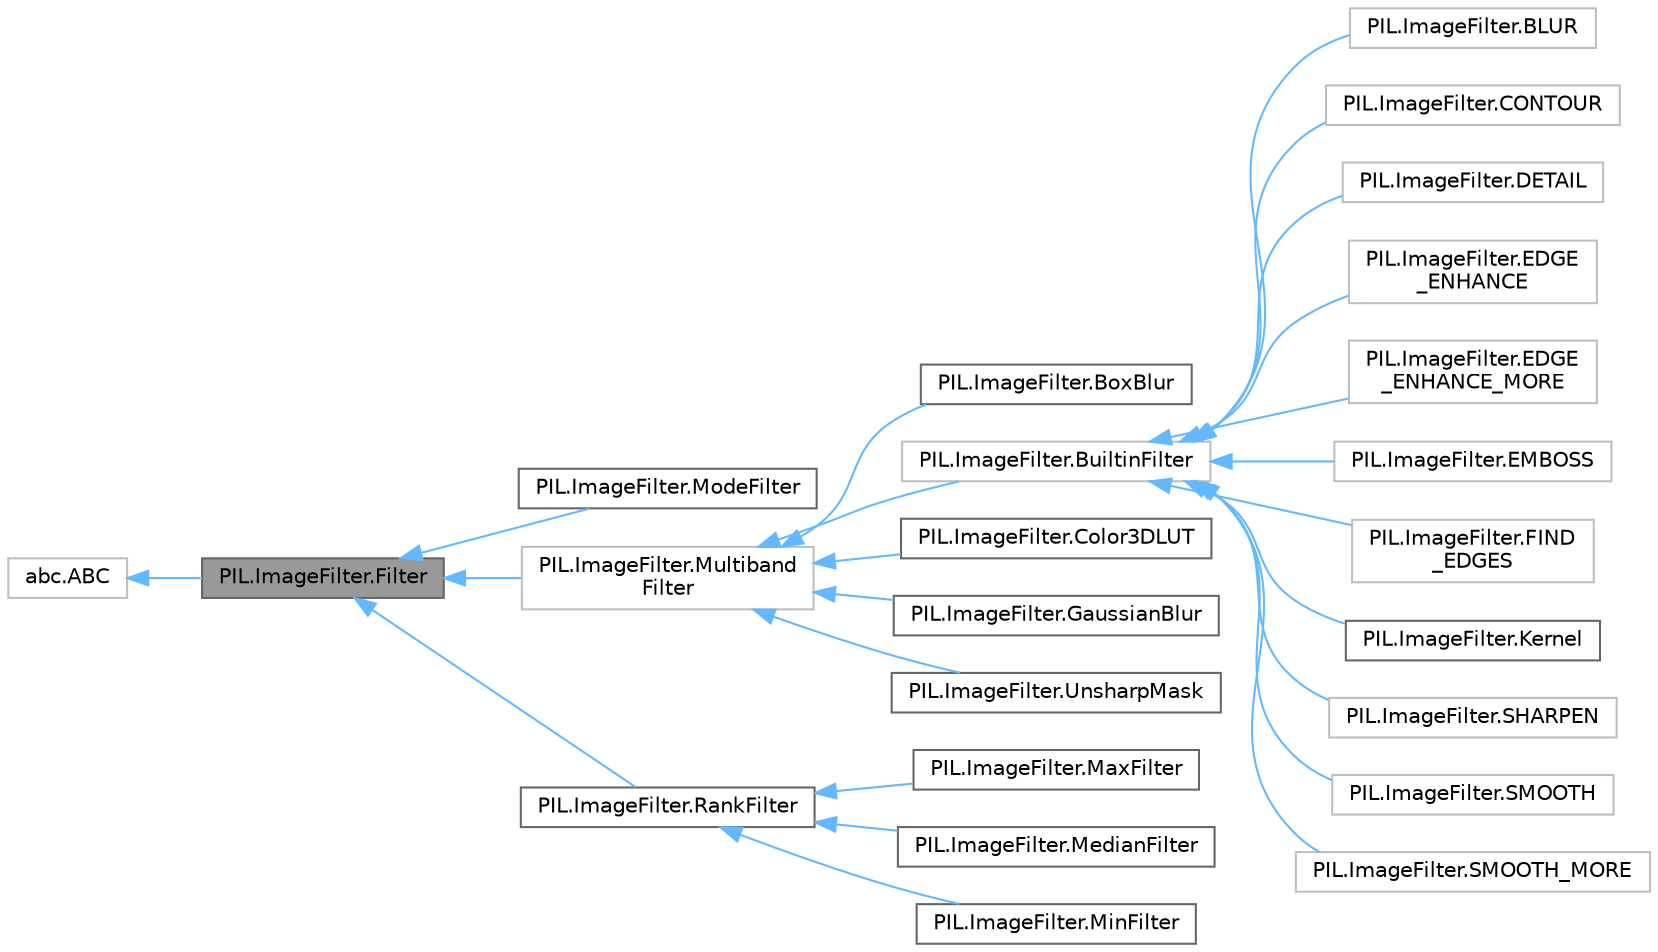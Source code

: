 digraph "PIL.ImageFilter.Filter"
{
 // LATEX_PDF_SIZE
  bgcolor="transparent";
  edge [fontname=Helvetica,fontsize=10,labelfontname=Helvetica,labelfontsize=10];
  node [fontname=Helvetica,fontsize=10,shape=box,height=0.2,width=0.4];
  rankdir="LR";
  Node1 [id="Node000001",label="PIL.ImageFilter.Filter",height=0.2,width=0.4,color="gray40", fillcolor="grey60", style="filled", fontcolor="black",tooltip=" "];
  Node2 -> Node1 [id="edge1_Node000001_Node000002",dir="back",color="steelblue1",style="solid",tooltip=" "];
  Node2 [id="Node000002",label="abc.ABC",height=0.2,width=0.4,color="grey75", fillcolor="white", style="filled",tooltip=" "];
  Node1 -> Node3 [id="edge2_Node000001_Node000003",dir="back",color="steelblue1",style="solid",tooltip=" "];
  Node3 [id="Node000003",label="PIL.ImageFilter.ModeFilter",height=0.2,width=0.4,color="gray40", fillcolor="white", style="filled",URL="$db/d41/classPIL_1_1ImageFilter_1_1ModeFilter.html",tooltip=" "];
  Node1 -> Node4 [id="edge3_Node000001_Node000004",dir="back",color="steelblue1",style="solid",tooltip=" "];
  Node4 [id="Node000004",label="PIL.ImageFilter.Multiband\lFilter",height=0.2,width=0.4,color="grey75", fillcolor="white", style="filled",URL="$d5/d00/classPIL_1_1ImageFilter_1_1MultibandFilter.html",tooltip=" "];
  Node4 -> Node5 [id="edge4_Node000004_Node000005",dir="back",color="steelblue1",style="solid",tooltip=" "];
  Node5 [id="Node000005",label="PIL.ImageFilter.BoxBlur",height=0.2,width=0.4,color="gray40", fillcolor="white", style="filled",URL="$da/d88/classPIL_1_1ImageFilter_1_1BoxBlur.html",tooltip=" "];
  Node4 -> Node6 [id="edge5_Node000004_Node000006",dir="back",color="steelblue1",style="solid",tooltip=" "];
  Node6 [id="Node000006",label="PIL.ImageFilter.BuiltinFilter",height=0.2,width=0.4,color="grey75", fillcolor="white", style="filled",URL="$d6/dd1/classPIL_1_1ImageFilter_1_1BuiltinFilter.html",tooltip=" "];
  Node6 -> Node7 [id="edge6_Node000006_Node000007",dir="back",color="steelblue1",style="solid",tooltip=" "];
  Node7 [id="Node000007",label="PIL.ImageFilter.BLUR",height=0.2,width=0.4,color="grey75", fillcolor="white", style="filled",URL="$d6/d55/classPIL_1_1ImageFilter_1_1BLUR.html",tooltip=" "];
  Node6 -> Node8 [id="edge7_Node000006_Node000008",dir="back",color="steelblue1",style="solid",tooltip=" "];
  Node8 [id="Node000008",label="PIL.ImageFilter.CONTOUR",height=0.2,width=0.4,color="grey75", fillcolor="white", style="filled",URL="$d7/d31/classPIL_1_1ImageFilter_1_1CONTOUR.html",tooltip=" "];
  Node6 -> Node9 [id="edge8_Node000006_Node000009",dir="back",color="steelblue1",style="solid",tooltip=" "];
  Node9 [id="Node000009",label="PIL.ImageFilter.DETAIL",height=0.2,width=0.4,color="grey75", fillcolor="white", style="filled",URL="$d2/d3d/classPIL_1_1ImageFilter_1_1DETAIL.html",tooltip=" "];
  Node6 -> Node10 [id="edge9_Node000006_Node000010",dir="back",color="steelblue1",style="solid",tooltip=" "];
  Node10 [id="Node000010",label="PIL.ImageFilter.EDGE\l_ENHANCE",height=0.2,width=0.4,color="grey75", fillcolor="white", style="filled",URL="$da/d37/classPIL_1_1ImageFilter_1_1EDGE__ENHANCE.html",tooltip=" "];
  Node6 -> Node11 [id="edge10_Node000006_Node000011",dir="back",color="steelblue1",style="solid",tooltip=" "];
  Node11 [id="Node000011",label="PIL.ImageFilter.EDGE\l_ENHANCE_MORE",height=0.2,width=0.4,color="grey75", fillcolor="white", style="filled",URL="$da/db7/classPIL_1_1ImageFilter_1_1EDGE__ENHANCE__MORE.html",tooltip=" "];
  Node6 -> Node12 [id="edge11_Node000006_Node000012",dir="back",color="steelblue1",style="solid",tooltip=" "];
  Node12 [id="Node000012",label="PIL.ImageFilter.EMBOSS",height=0.2,width=0.4,color="grey75", fillcolor="white", style="filled",URL="$d3/d54/classPIL_1_1ImageFilter_1_1EMBOSS.html",tooltip=" "];
  Node6 -> Node13 [id="edge12_Node000006_Node000013",dir="back",color="steelblue1",style="solid",tooltip=" "];
  Node13 [id="Node000013",label="PIL.ImageFilter.FIND\l_EDGES",height=0.2,width=0.4,color="grey75", fillcolor="white", style="filled",URL="$da/d95/classPIL_1_1ImageFilter_1_1FIND__EDGES.html",tooltip=" "];
  Node6 -> Node14 [id="edge13_Node000006_Node000014",dir="back",color="steelblue1",style="solid",tooltip=" "];
  Node14 [id="Node000014",label="PIL.ImageFilter.Kernel",height=0.2,width=0.4,color="gray40", fillcolor="white", style="filled",URL="$d0/d8b/classPIL_1_1ImageFilter_1_1Kernel.html",tooltip=" "];
  Node6 -> Node15 [id="edge14_Node000006_Node000015",dir="back",color="steelblue1",style="solid",tooltip=" "];
  Node15 [id="Node000015",label="PIL.ImageFilter.SHARPEN",height=0.2,width=0.4,color="grey75", fillcolor="white", style="filled",URL="$da/d05/classPIL_1_1ImageFilter_1_1SHARPEN.html",tooltip=" "];
  Node6 -> Node16 [id="edge15_Node000006_Node000016",dir="back",color="steelblue1",style="solid",tooltip=" "];
  Node16 [id="Node000016",label="PIL.ImageFilter.SMOOTH",height=0.2,width=0.4,color="grey75", fillcolor="white", style="filled",URL="$d0/d13/classPIL_1_1ImageFilter_1_1SMOOTH.html",tooltip=" "];
  Node6 -> Node17 [id="edge16_Node000006_Node000017",dir="back",color="steelblue1",style="solid",tooltip=" "];
  Node17 [id="Node000017",label="PIL.ImageFilter.SMOOTH_MORE",height=0.2,width=0.4,color="grey75", fillcolor="white", style="filled",URL="$df/d46/classPIL_1_1ImageFilter_1_1SMOOTH__MORE.html",tooltip=" "];
  Node4 -> Node18 [id="edge17_Node000004_Node000018",dir="back",color="steelblue1",style="solid",tooltip=" "];
  Node18 [id="Node000018",label="PIL.ImageFilter.Color3DLUT",height=0.2,width=0.4,color="gray40", fillcolor="white", style="filled",URL="$df/de9/classPIL_1_1ImageFilter_1_1Color3DLUT.html",tooltip=" "];
  Node4 -> Node19 [id="edge18_Node000004_Node000019",dir="back",color="steelblue1",style="solid",tooltip=" "];
  Node19 [id="Node000019",label="PIL.ImageFilter.GaussianBlur",height=0.2,width=0.4,color="gray40", fillcolor="white", style="filled",URL="$d0/d83/classPIL_1_1ImageFilter_1_1GaussianBlur.html",tooltip=" "];
  Node4 -> Node20 [id="edge19_Node000004_Node000020",dir="back",color="steelblue1",style="solid",tooltip=" "];
  Node20 [id="Node000020",label="PIL.ImageFilter.UnsharpMask",height=0.2,width=0.4,color="gray40", fillcolor="white", style="filled",URL="$df/dff/classPIL_1_1ImageFilter_1_1UnsharpMask.html",tooltip=" "];
  Node1 -> Node21 [id="edge20_Node000001_Node000021",dir="back",color="steelblue1",style="solid",tooltip=" "];
  Node21 [id="Node000021",label="PIL.ImageFilter.RankFilter",height=0.2,width=0.4,color="gray40", fillcolor="white", style="filled",URL="$d0/d71/classPIL_1_1ImageFilter_1_1RankFilter.html",tooltip=" "];
  Node21 -> Node22 [id="edge21_Node000021_Node000022",dir="back",color="steelblue1",style="solid",tooltip=" "];
  Node22 [id="Node000022",label="PIL.ImageFilter.MaxFilter",height=0.2,width=0.4,color="gray40", fillcolor="white", style="filled",URL="$dd/d66/classPIL_1_1ImageFilter_1_1MaxFilter.html",tooltip=" "];
  Node21 -> Node23 [id="edge22_Node000021_Node000023",dir="back",color="steelblue1",style="solid",tooltip=" "];
  Node23 [id="Node000023",label="PIL.ImageFilter.MedianFilter",height=0.2,width=0.4,color="gray40", fillcolor="white", style="filled",URL="$da/dec/classPIL_1_1ImageFilter_1_1MedianFilter.html",tooltip=" "];
  Node21 -> Node24 [id="edge23_Node000021_Node000024",dir="back",color="steelblue1",style="solid",tooltip=" "];
  Node24 [id="Node000024",label="PIL.ImageFilter.MinFilter",height=0.2,width=0.4,color="gray40", fillcolor="white", style="filled",URL="$d4/d3c/classPIL_1_1ImageFilter_1_1MinFilter.html",tooltip=" "];
}
